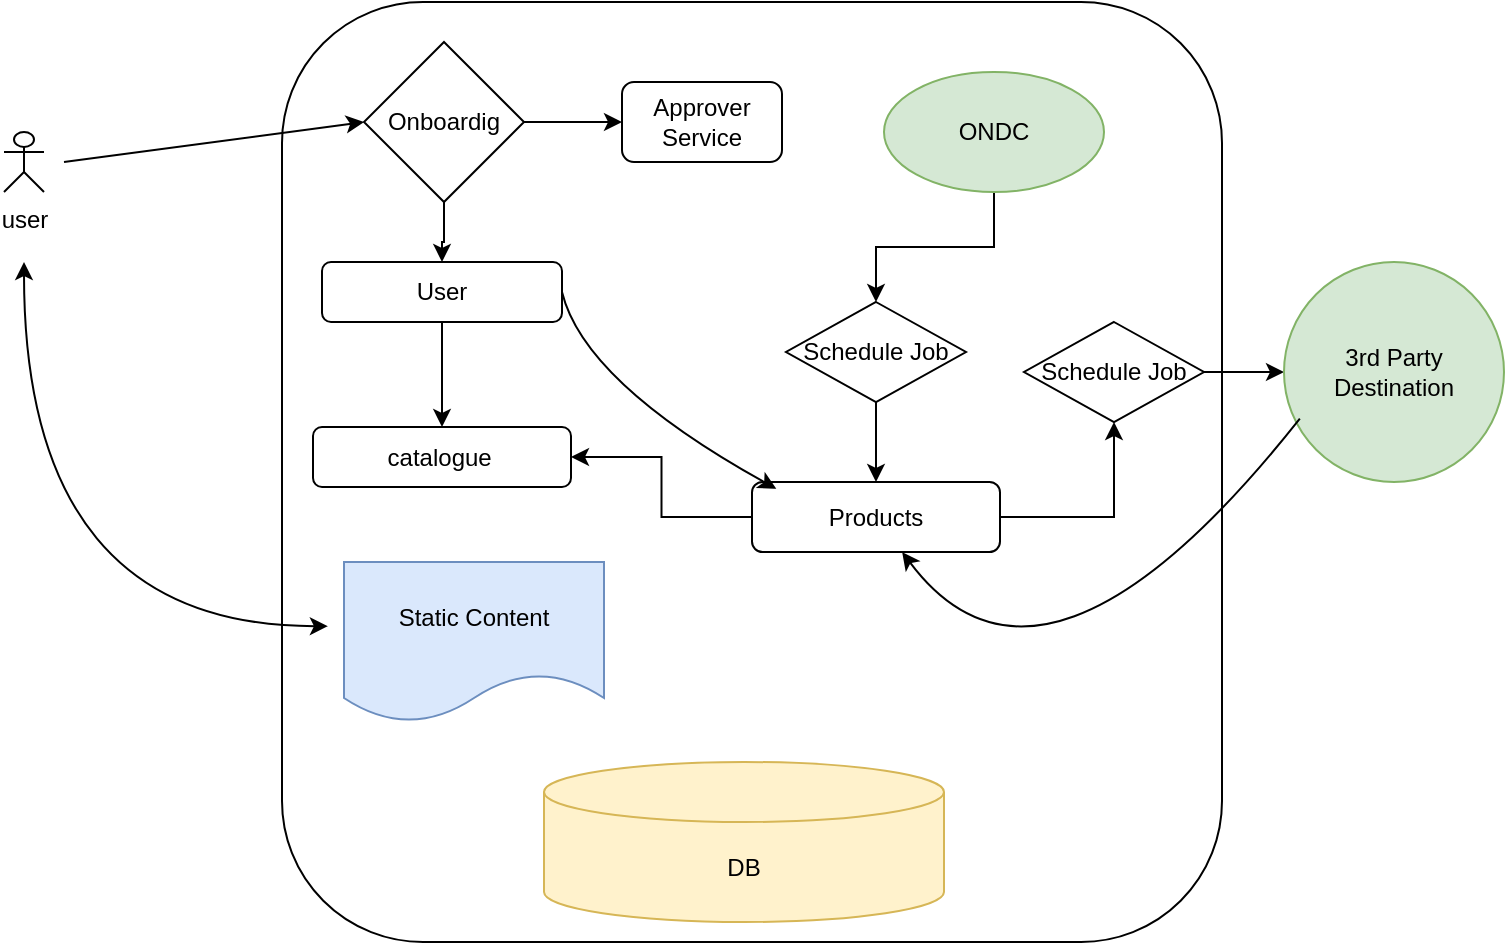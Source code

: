 <mxfile version="20.7.4" type="github"><diagram id="P74FwO5VjdYUC9EznB3b" name="Page-1"><mxGraphModel dx="1167" dy="601" grid="1" gridSize="10" guides="1" tooltips="1" connect="1" arrows="1" fold="1" page="1" pageScale="1" pageWidth="827" pageHeight="1169" math="0" shadow="0"><root><mxCell id="0"/><mxCell id="1" parent="0"/><mxCell id="ZS3hgV0Xow_FLCXXtgbm-1" value="user" style="shape=umlActor;verticalLabelPosition=bottom;verticalAlign=top;html=1;outlineConnect=0;" vertex="1" parent="1"><mxGeometry x="40" y="195" width="20" height="30" as="geometry"/></mxCell><mxCell id="ZS3hgV0Xow_FLCXXtgbm-19" value="" style="rounded=1;whiteSpace=wrap;html=1;" vertex="1" parent="1"><mxGeometry x="179" y="130" width="470" height="470" as="geometry"/></mxCell><mxCell id="ZS3hgV0Xow_FLCXXtgbm-21" value="DB" style="shape=cylinder3;whiteSpace=wrap;html=1;boundedLbl=1;backgroundOutline=1;size=15;fillColor=#fff2cc;strokeColor=#d6b656;fillStyle=auto;" vertex="1" parent="1"><mxGeometry x="310" y="510" width="200" height="80" as="geometry"/></mxCell><mxCell id="ZS3hgV0Xow_FLCXXtgbm-48" value="" style="edgeStyle=orthogonalEdgeStyle;rounded=0;orthogonalLoop=1;jettySize=auto;html=1;" edge="1" parent="1" source="ZS3hgV0Xow_FLCXXtgbm-22" target="ZS3hgV0Xow_FLCXXtgbm-47"><mxGeometry relative="1" as="geometry"/></mxCell><mxCell id="ZS3hgV0Xow_FLCXXtgbm-22" value="Products" style="rounded=1;whiteSpace=wrap;html=1;" vertex="1" parent="1"><mxGeometry x="414" y="370" width="124" height="35" as="geometry"/></mxCell><mxCell id="ZS3hgV0Xow_FLCXXtgbm-33" value="" style="edgeStyle=orthogonalEdgeStyle;rounded=0;orthogonalLoop=1;jettySize=auto;html=1;" edge="1" parent="1" source="ZS3hgV0Xow_FLCXXtgbm-22" target="ZS3hgV0Xow_FLCXXtgbm-23"><mxGeometry relative="1" as="geometry"/></mxCell><mxCell id="ZS3hgV0Xow_FLCXXtgbm-23" value="catalogue&amp;nbsp;" style="rounded=1;whiteSpace=wrap;html=1;" vertex="1" parent="1"><mxGeometry x="194.5" y="342.5" width="129" height="30" as="geometry"/></mxCell><mxCell id="ZS3hgV0Xow_FLCXXtgbm-32" value="" style="edgeStyle=orthogonalEdgeStyle;rounded=0;orthogonalLoop=1;jettySize=auto;html=1;" edge="1" parent="1" source="ZS3hgV0Xow_FLCXXtgbm-24" target="ZS3hgV0Xow_FLCXXtgbm-23"><mxGeometry relative="1" as="geometry"/></mxCell><mxCell id="ZS3hgV0Xow_FLCXXtgbm-24" value="User" style="rounded=1;whiteSpace=wrap;html=1;" vertex="1" parent="1"><mxGeometry x="199" y="260" width="120" height="30" as="geometry"/></mxCell><mxCell id="ZS3hgV0Xow_FLCXXtgbm-44" value="" style="edgeStyle=orthogonalEdgeStyle;rounded=0;orthogonalLoop=1;jettySize=auto;html=1;" edge="1" parent="1" source="ZS3hgV0Xow_FLCXXtgbm-40" target="ZS3hgV0Xow_FLCXXtgbm-43"><mxGeometry relative="1" as="geometry"/></mxCell><mxCell id="ZS3hgV0Xow_FLCXXtgbm-40" value="ONDC" style="ellipse;whiteSpace=wrap;html=1;fillColor=#d5e8d4;strokeColor=#82b366;" vertex="1" parent="1"><mxGeometry x="480" y="165" width="110" height="60" as="geometry"/></mxCell><mxCell id="ZS3hgV0Xow_FLCXXtgbm-45" value="" style="edgeStyle=orthogonalEdgeStyle;rounded=0;orthogonalLoop=1;jettySize=auto;html=1;" edge="1" parent="1" source="ZS3hgV0Xow_FLCXXtgbm-43" target="ZS3hgV0Xow_FLCXXtgbm-22"><mxGeometry relative="1" as="geometry"/></mxCell><mxCell id="ZS3hgV0Xow_FLCXXtgbm-43" value="Schedule Job" style="rhombus;whiteSpace=wrap;html=1;" vertex="1" parent="1"><mxGeometry x="431" y="280" width="90" height="50" as="geometry"/></mxCell><mxCell id="ZS3hgV0Xow_FLCXXtgbm-46" value="" style="curved=1;endArrow=classic;html=1;rounded=0;exitX=1;exitY=0.5;exitDx=0;exitDy=0;entryX=0.098;entryY=0.097;entryDx=0;entryDy=0;entryPerimeter=0;" edge="1" parent="1" source="ZS3hgV0Xow_FLCXXtgbm-24" target="ZS3hgV0Xow_FLCXXtgbm-22"><mxGeometry width="50" height="50" relative="1" as="geometry"><mxPoint x="300" y="360" as="sourcePoint"/><mxPoint x="350" y="310" as="targetPoint"/><Array as="points"><mxPoint x="330" y="320"/></Array></mxGeometry></mxCell><mxCell id="ZS3hgV0Xow_FLCXXtgbm-50" value="" style="edgeStyle=orthogonalEdgeStyle;rounded=0;orthogonalLoop=1;jettySize=auto;html=1;" edge="1" parent="1" source="ZS3hgV0Xow_FLCXXtgbm-47" target="ZS3hgV0Xow_FLCXXtgbm-49"><mxGeometry relative="1" as="geometry"/></mxCell><mxCell id="ZS3hgV0Xow_FLCXXtgbm-47" value="Schedule Job" style="rhombus;whiteSpace=wrap;html=1;" vertex="1" parent="1"><mxGeometry x="550" y="290" width="90" height="50" as="geometry"/></mxCell><mxCell id="ZS3hgV0Xow_FLCXXtgbm-49" value="3rd Party Destination" style="ellipse;whiteSpace=wrap;html=1;fillColor=#d5e8d4;strokeColor=#82b366;" vertex="1" parent="1"><mxGeometry x="680" y="260" width="110" height="110" as="geometry"/></mxCell><mxCell id="ZS3hgV0Xow_FLCXXtgbm-51" value="" style="curved=1;endArrow=classic;html=1;rounded=0;exitX=0.072;exitY=0.712;exitDx=0;exitDy=0;exitPerimeter=0;" edge="1" parent="1" source="ZS3hgV0Xow_FLCXXtgbm-49" target="ZS3hgV0Xow_FLCXXtgbm-22"><mxGeometry width="50" height="50" relative="1" as="geometry"><mxPoint x="670" y="430" as="sourcePoint"/><mxPoint x="560" y="450" as="targetPoint"/><Array as="points"><mxPoint x="560" y="500"/></Array></mxGeometry></mxCell><mxCell id="ZS3hgV0Xow_FLCXXtgbm-54" value="Approver Service" style="rounded=1;whiteSpace=wrap;html=1;" vertex="1" parent="1"><mxGeometry x="349" y="170" width="80" height="40" as="geometry"/></mxCell><mxCell id="ZS3hgV0Xow_FLCXXtgbm-59" value="" style="edgeStyle=orthogonalEdgeStyle;rounded=0;orthogonalLoop=1;jettySize=auto;html=1;" edge="1" parent="1" source="ZS3hgV0Xow_FLCXXtgbm-55" target="ZS3hgV0Xow_FLCXXtgbm-54"><mxGeometry relative="1" as="geometry"/></mxCell><mxCell id="ZS3hgV0Xow_FLCXXtgbm-65" value="" style="edgeStyle=orthogonalEdgeStyle;rounded=0;orthogonalLoop=1;jettySize=auto;html=1;" edge="1" parent="1" source="ZS3hgV0Xow_FLCXXtgbm-55" target="ZS3hgV0Xow_FLCXXtgbm-24"><mxGeometry relative="1" as="geometry"/></mxCell><mxCell id="ZS3hgV0Xow_FLCXXtgbm-55" value="Onboardig" style="rhombus;whiteSpace=wrap;html=1;" vertex="1" parent="1"><mxGeometry x="220" y="150" width="80" height="80" as="geometry"/></mxCell><mxCell id="ZS3hgV0Xow_FLCXXtgbm-64" value="" style="endArrow=classic;html=1;rounded=0;entryX=0;entryY=0.5;entryDx=0;entryDy=0;" edge="1" parent="1" target="ZS3hgV0Xow_FLCXXtgbm-55"><mxGeometry width="50" height="50" relative="1" as="geometry"><mxPoint x="70" y="210" as="sourcePoint"/><mxPoint x="130" y="190" as="targetPoint"/></mxGeometry></mxCell><mxCell id="ZS3hgV0Xow_FLCXXtgbm-67" value="Static Content" style="shape=document;whiteSpace=wrap;html=1;boundedLbl=1;fillStyle=auto;fillColor=#dae8fc;strokeColor=#6c8ebf;" vertex="1" parent="1"><mxGeometry x="210" y="410" width="130" height="80" as="geometry"/></mxCell><mxCell id="ZS3hgV0Xow_FLCXXtgbm-69" value="" style="endArrow=classic;startArrow=classic;html=1;rounded=0;entryX=-0.062;entryY=0.401;entryDx=0;entryDy=0;entryPerimeter=0;edgeStyle=orthogonalEdgeStyle;curved=1;" edge="1" parent="1" target="ZS3hgV0Xow_FLCXXtgbm-67"><mxGeometry width="50" height="50" relative="1" as="geometry"><mxPoint x="50" y="260" as="sourcePoint"/><mxPoint x="120" y="330" as="targetPoint"/><Array as="points"><mxPoint x="50" y="442"/></Array></mxGeometry></mxCell></root></mxGraphModel></diagram></mxfile>